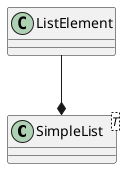 @startuml Composition

class SimpleList <T>{

}

class ListElement {

}

ListElement --* SimpleList

@enduml